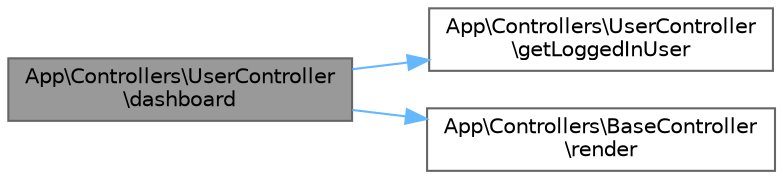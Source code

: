 digraph "App\Controllers\UserController\dashboard"
{
 // LATEX_PDF_SIZE
  bgcolor="transparent";
  edge [fontname=Helvetica,fontsize=10,labelfontname=Helvetica,labelfontsize=10];
  node [fontname=Helvetica,fontsize=10,shape=box,height=0.2,width=0.4];
  rankdir="LR";
  Node1 [id="Node000001",label="App\\Controllers\\UserController\l\\dashboard",height=0.2,width=0.4,color="gray40", fillcolor="grey60", style="filled", fontcolor="black",tooltip=" "];
  Node1 -> Node2 [id="edge3_Node000001_Node000002",color="steelblue1",style="solid",tooltip=" "];
  Node2 [id="Node000002",label="App\\Controllers\\UserController\l\\getLoggedInUser",height=0.2,width=0.4,color="grey40", fillcolor="white", style="filled",URL="$class_app_1_1_controllers_1_1_user_controller.html#a440cbfa05db5185432cd92278daf2804",tooltip=" "];
  Node1 -> Node3 [id="edge4_Node000001_Node000003",color="steelblue1",style="solid",tooltip=" "];
  Node3 [id="Node000003",label="App\\Controllers\\BaseController\l\\render",height=0.2,width=0.4,color="grey40", fillcolor="white", style="filled",URL="$class_app_1_1_controllers_1_1_base_controller.html#a96e8213dc1fca07e08c45a80266e8ac2",tooltip=" "];
}
